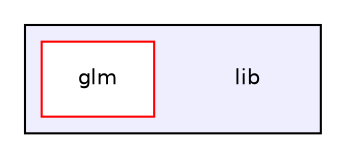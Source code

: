 digraph "lib" {
  compound=true
  node [ fontsize="10", fontname="Helvetica"];
  edge [ labelfontsize="10", labelfontname="Helvetica"];
  subgraph clusterdir_97aefd0d527b934f1d99a682da8fe6a9 {
    graph [ bgcolor="#eeeeff", pencolor="black", label="" URL="dir_97aefd0d527b934f1d99a682da8fe6a9.html"];
    dir_97aefd0d527b934f1d99a682da8fe6a9 [shape=plaintext label="lib"];
    dir_942d916a788a48c882a9373a369b0e37 [shape=box label="glm" color="red" fillcolor="white" style="filled" URL="dir_942d916a788a48c882a9373a369b0e37.html"];
  }
}
